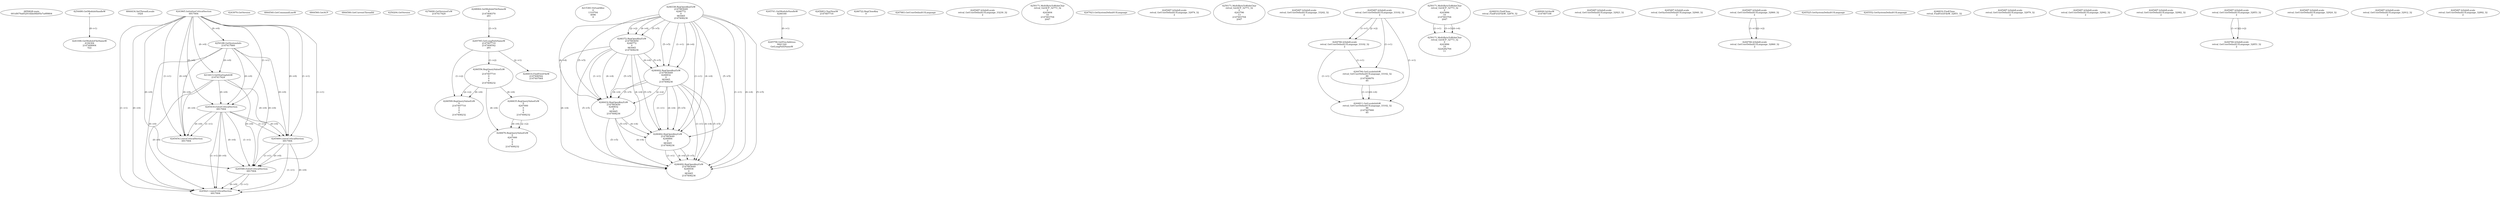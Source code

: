 // Global SCDG with merge call
digraph {
	0 [label="6850628.main
001df479a85291fdde06b95e7a9f9804"]
	1 [label="4254480.GetModuleHandleW
0"]
	2 [label="6844434.SetThreadLocale
1024"]
	3 [label="4243965.InitializeCriticalSection
6917004"]
	4 [label="4243979.GetVersion
"]
	5 [label="4250188.GetSystemInfo
2147417660"]
	3 -> 5 [label="(0-->0)"]
	6 [label="6844540.GetCommandLineW
"]
	7 [label="4214413.GetStartupInfoW
2147417624"]
	3 -> 7 [label="(0-->0)"]
	5 -> 7 [label="(0-->0)"]
	8 [label="6844560.GetACP
"]
	9 [label="6844580.GetCurrentThreadId
"]
	10 [label="4250204.GetVersion
"]
	11 [label="4276690.GetVersionExW
2147417420"]
	12 [label="4243306.GetModuleFileNameW
4194304
2147408904
522"]
	1 -> 12 [label="(0-->1)"]
	13 [label="4248064.GetModuleFileNameW
0
2147408370
261"]
	14 [label="4215383.VirtualAlloc
0
1310704
4096
4"]
	15 [label="4246338.RegOpenKeyExW
2147483649
4246772
0
983065
2147408236"]
	16 [label="4246372.RegOpenKeyExW
2147483650
4246772
0
983065
2147408236"]
	15 -> 16 [label="(2-->2)"]
	15 -> 16 [label="(4-->4)"]
	15 -> 16 [label="(5-->5)"]
	17 [label="4246402.RegOpenKeyExW
2147483649
4246832
0
983065
2147408236"]
	15 -> 17 [label="(1-->1)"]
	15 -> 17 [label="(4-->4)"]
	16 -> 17 [label="(4-->4)"]
	15 -> 17 [label="(5-->5)"]
	16 -> 17 [label="(5-->5)"]
	18 [label="4246432.RegOpenKeyExW
2147483650
4246832
0
983065
2147408236"]
	16 -> 18 [label="(1-->1)"]
	17 -> 18 [label="(2-->2)"]
	15 -> 18 [label="(4-->4)"]
	16 -> 18 [label="(4-->4)"]
	17 -> 18 [label="(4-->4)"]
	15 -> 18 [label="(5-->5)"]
	16 -> 18 [label="(5-->5)"]
	17 -> 18 [label="(5-->5)"]
	19 [label="4245741.GetModuleHandleW
4246160"]
	20 [label="4245758.GetProcAddress
9441320
GetLongPathNameW"]
	19 -> 20 [label="(0-->1)"]
	21 [label="4245785.GetLongPathNameW
2147407710
2147406542
261"]
	13 -> 21 [label="(3-->3)"]
	22 [label="4245683.CharNextW
2147407716"]
	23 [label="4246556.RegQueryValueExW
0
2147407710
0
0
0
2147408232"]
	21 -> 23 [label="(1-->2)"]
	24 [label="4246635.RegQueryValueExW
0
4247000
0
0
0
2147408232"]
	23 -> 24 [label="(6-->6)"]
	25 [label="4246722.RegCloseKey
0"]
	26 [label="4247883.GetUserDefaultUILanguage
"]
	27 [label="4245418.EnterCriticalSection
6917004"]
	3 -> 27 [label="(1-->1)"]
	3 -> 27 [label="(0-->0)"]
	5 -> 27 [label="(0-->0)"]
	7 -> 27 [label="(0-->0)"]
	28 [label="4245469.LeaveCriticalSection
6917004"]
	3 -> 28 [label="(1-->1)"]
	27 -> 28 [label="(1-->1)"]
	3 -> 28 [label="(0-->0)"]
	5 -> 28 [label="(0-->0)"]
	7 -> 28 [label="(0-->0)"]
	27 -> 28 [label="(0-->0)"]
	29 [label="4245487.IsValidLocale
retval_GetUserDefaultUILanguage_33230_32
2"]
	30 [label="4250171.MultiByteToWideChar
retval_GetACP_32773_32
0
4243604
10
2147403704
2047"]
	31 [label="4246462.RegOpenKeyExW
2147483649
4246884
0
983065
2147408236"]
	15 -> 31 [label="(1-->1)"]
	17 -> 31 [label="(1-->1)"]
	15 -> 31 [label="(4-->4)"]
	16 -> 31 [label="(4-->4)"]
	17 -> 31 [label="(4-->4)"]
	18 -> 31 [label="(4-->4)"]
	15 -> 31 [label="(5-->5)"]
	16 -> 31 [label="(5-->5)"]
	17 -> 31 [label="(5-->5)"]
	18 -> 31 [label="(5-->5)"]
	32 [label="4246492.RegOpenKeyExW
2147483649
4246936
0
983065
2147408236"]
	15 -> 32 [label="(1-->1)"]
	17 -> 32 [label="(1-->1)"]
	31 -> 32 [label="(1-->1)"]
	15 -> 32 [label="(4-->4)"]
	16 -> 32 [label="(4-->4)"]
	17 -> 32 [label="(4-->4)"]
	18 -> 32 [label="(4-->4)"]
	31 -> 32 [label="(4-->4)"]
	15 -> 32 [label="(5-->5)"]
	16 -> 32 [label="(5-->5)"]
	17 -> 32 [label="(5-->5)"]
	18 -> 32 [label="(5-->5)"]
	31 -> 32 [label="(5-->5)"]
	33 [label="4246599.RegQueryValueExW
0
2147407710
0
0
0
2147408232"]
	21 -> 33 [label="(1-->2)"]
	23 -> 33 [label="(2-->2)"]
	23 -> 33 [label="(6-->6)"]
	34 [label="4245454.LeaveCriticalSection
6917004"]
	3 -> 34 [label="(1-->1)"]
	27 -> 34 [label="(1-->1)"]
	3 -> 34 [label="(0-->0)"]
	5 -> 34 [label="(0-->0)"]
	7 -> 34 [label="(0-->0)"]
	27 -> 34 [label="(0-->0)"]
	35 [label="4247923.GetSystemDefaultUILanguage
"]
	36 [label="4245487.IsValidLocale
retval_GetUserDefaultUILanguage_32974_32
2"]
	37 [label="4250171.MultiByteToWideChar
retval_GetACP_32773_32
0
4243796
13
2147403704
2047"]
	38 [label="4246676.RegQueryValueExW
0
4247000
0
0
0
2147408232"]
	24 -> 38 [label="(2-->2)"]
	23 -> 38 [label="(6-->6)"]
	24 -> 38 [label="(6-->6)"]
	39 [label="4245487.IsValidLocale
retval_GetUserDefaultUILanguage_33242_32
2"]
	40 [label="4245580.EnterCriticalSection
6917004"]
	3 -> 40 [label="(1-->1)"]
	27 -> 40 [label="(1-->1)"]
	28 -> 40 [label="(1-->1)"]
	3 -> 40 [label="(0-->0)"]
	5 -> 40 [label="(0-->0)"]
	7 -> 40 [label="(0-->0)"]
	27 -> 40 [label="(0-->0)"]
	28 -> 40 [label="(0-->0)"]
	41 [label="4245621.LeaveCriticalSection
6917004"]
	3 -> 41 [label="(1-->1)"]
	27 -> 41 [label="(1-->1)"]
	28 -> 41 [label="(1-->1)"]
	40 -> 41 [label="(1-->1)"]
	3 -> 41 [label="(0-->0)"]
	5 -> 41 [label="(0-->0)"]
	7 -> 41 [label="(0-->0)"]
	27 -> 41 [label="(0-->0)"]
	28 -> 41 [label="(0-->0)"]
	40 -> 41 [label="(0-->0)"]
	42 [label="4245487.IsValidLocale
retval_GetUserDefaultUILanguage_33102_32
2"]
	43 [label="4250171.MultiByteToWideChar
retval_GetACP_32773_32
0
4243896
10
2147403704
2047"]
	44 [label="4250171.MultiByteToWideChar
retval_GetACP_32773_32
0
4243896
10
3224282764
11"]
	43 -> 44 [label="(1-->1)"]
	43 -> 44 [label="(3-->3)"]
	43 -> 44 [label="(4-->4)"]
	45 [label="4244766.IsValidLocale
retval_GetUserDefaultUILanguage_33102_32
2"]
	42 -> 45 [label="(1-->1)"]
	42 -> 45 [label="(2-->2)"]
	46 [label="4244794.GetLocaleInfoW
retval_GetUserDefaultUILanguage_33102_32
89
2147408070
85"]
	42 -> 46 [label="(1-->1)"]
	45 -> 46 [label="(1-->1)"]
	47 [label="4244811.GetLocaleInfoW
retval_GetUserDefaultUILanguage_33102_32
90
2147407900
85"]
	42 -> 47 [label="(1-->1)"]
	45 -> 47 [label="(1-->1)"]
	46 -> 47 [label="(1-->1)"]
	46 -> 47 [label="(4-->4)"]
	48 [label="4246014.FindFirstFileW
2147406542
2147407064"]
	21 -> 48 [label="(2-->1)"]
	49 [label="4246032.FindClose
retval_FindFirstFileW_32876_32"]
	50 [label="4246044.lstrlenW
2147407108"]
	51 [label="4245487.IsValidLocale
retval_GetUserDefaultUILanguage_32923_32
2"]
	52 [label="4245487.IsValidLocale
retval_GetSystemDefaultUILanguage_32940_32
2"]
	53 [label="4245487.IsValidLocale
retval_GetUserDefaultUILanguage_32860_32
2"]
	54 [label="4244766.IsValidLocale
retval_GetUserDefaultUILanguage_32860_32
2"]
	53 -> 54 [label="(1-->1)"]
	53 -> 54 [label="(2-->2)"]
	55 [label="4245525.GetSystemDefaultUILanguage
"]
	56 [label="4245552.GetSystemDefaultUILanguage
"]
	57 [label="4246032.FindClose
retval_FindFirstFileW_32851_32"]
	58 [label="4245487.IsValidLocale
retval_GetUserDefaultUILanguage_32979_32
2"]
	59 [label="4245487.IsValidLocale
retval_GetUserDefaultUILanguage_32942_32
2"]
	60 [label="4245487.IsValidLocale
retval_GetUserDefaultUILanguage_32982_32
2"]
	61 [label="4245487.IsValidLocale
retval_GetUserDefaultUILanguage_32853_32
2"]
	62 [label="4244766.IsValidLocale
retval_GetUserDefaultUILanguage_32853_32
2"]
	61 -> 62 [label="(1-->1)"]
	61 -> 62 [label="(2-->2)"]
	63 [label="4245487.IsValidLocale
retval_GetUserDefaultUILanguage_32924_32
2"]
	64 [label="4245487.IsValidLocale
retval_GetUserDefaultUILanguage_32912_32
2"]
	65 [label="4245487.IsValidLocale
retval_GetUserDefaultUILanguage_32892_32
2"]
}
